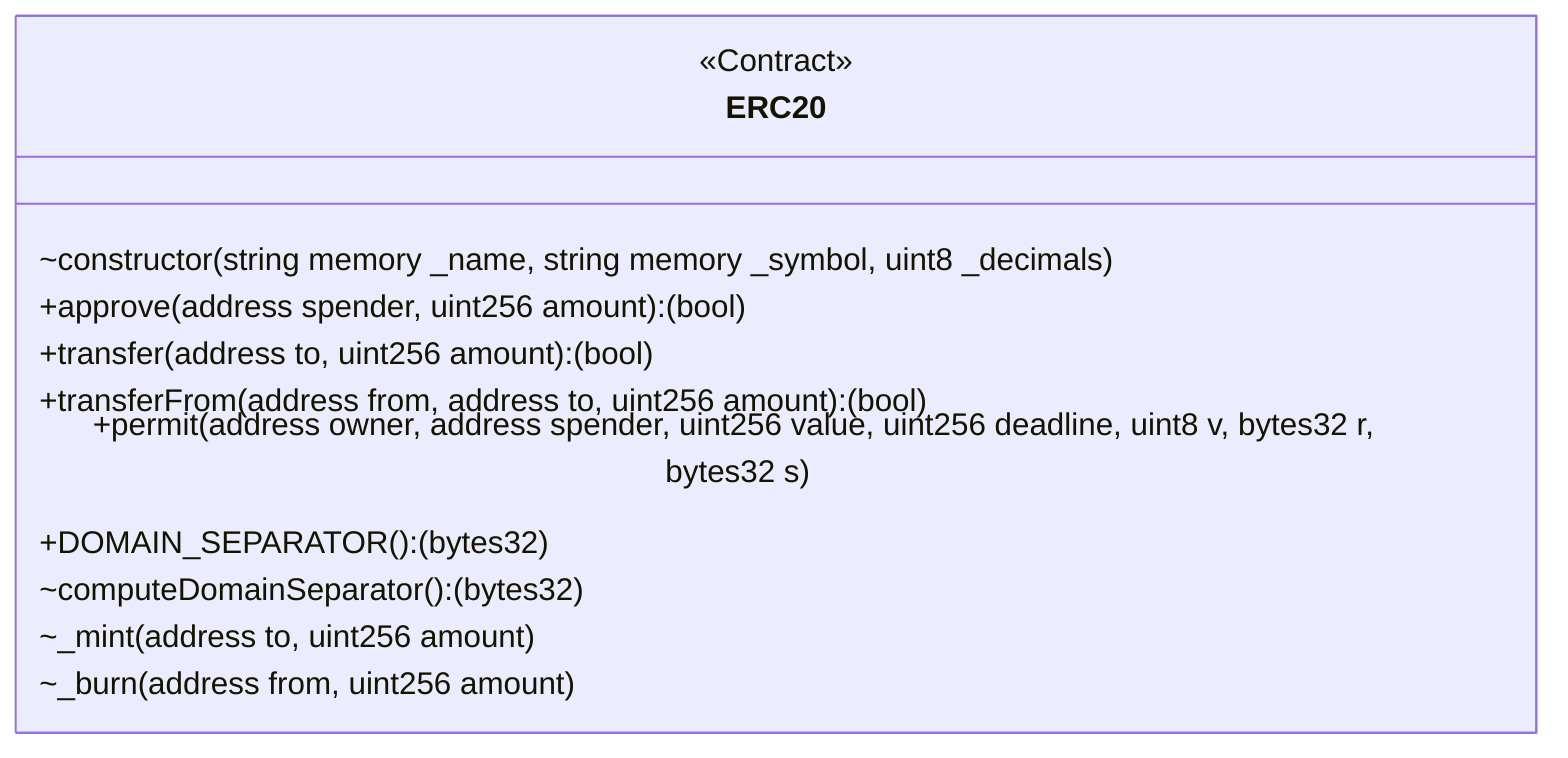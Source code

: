 classDiagram
  %% 474:6337:0
  class ERC20 {
    <<Contract>>
    ~constructor(string memory _name, string memory _symbol, uint8 _decimals)
    +approve(address spender, uint256 amount): (bool)
    +transfer(address to, uint256 amount): (bool)
    +transferFrom(address from, address to, uint256 amount): (bool)
    +permit(address owner, address spender, uint256 value, uint256 deadline, uint8 v, bytes32 r, bytes32 s)
    +DOMAIN_SEPARATOR(): (bytes32)
    ~computeDomainSeparator(): (bytes32)
    ~_mint(address to, uint256 amount)
    ~_burn(address from, uint256 amount)
  }